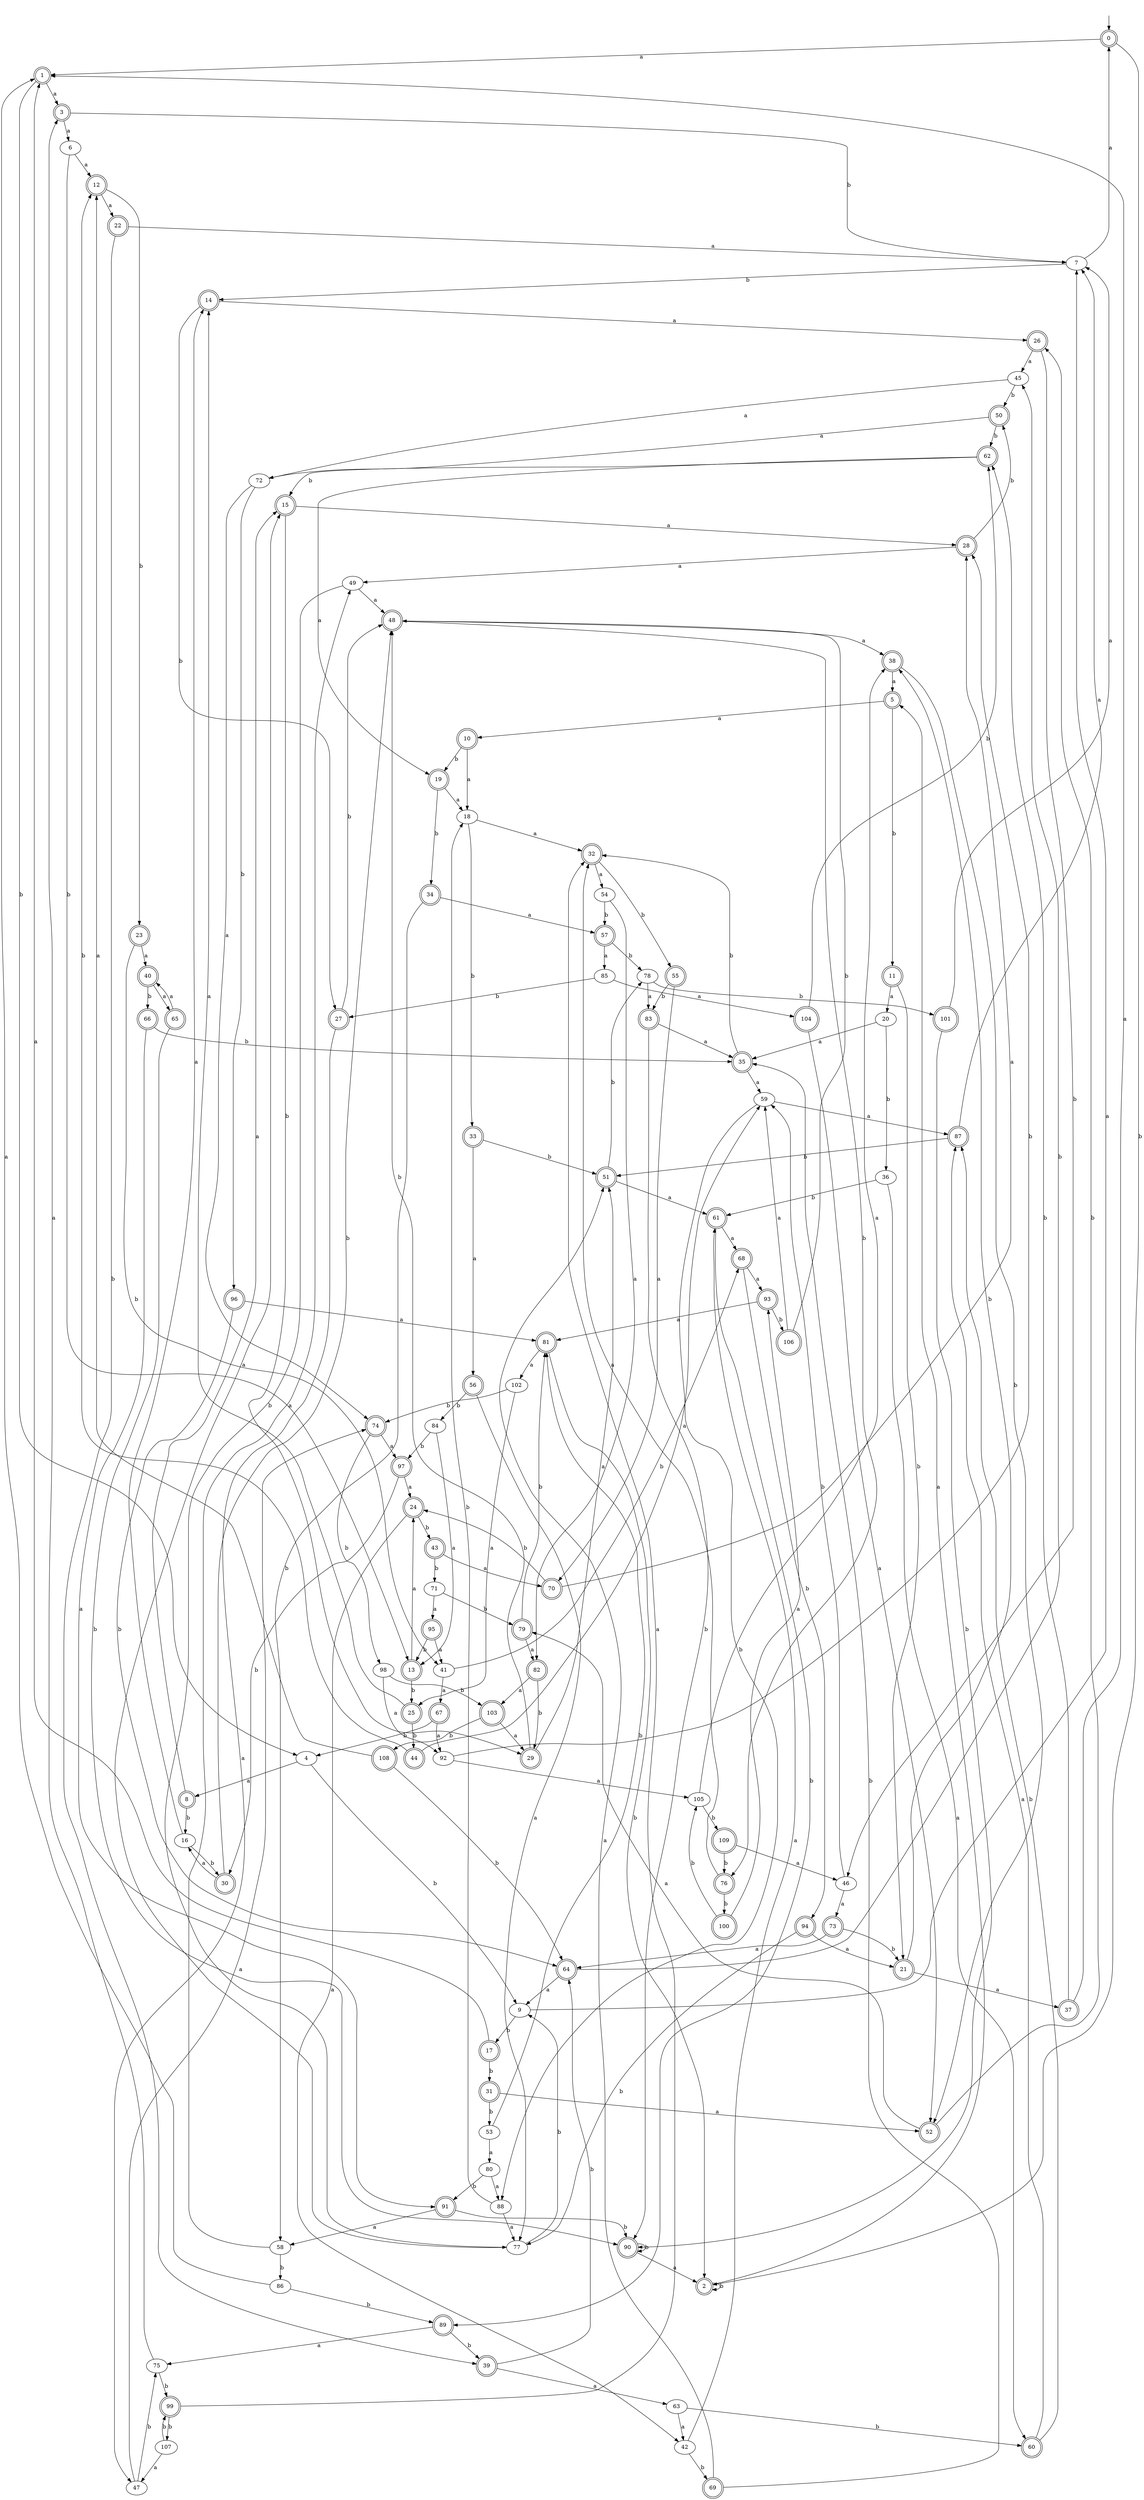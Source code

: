digraph RandomDFA {
  __start0 [label="", shape=none];
  __start0 -> 0 [label=""];
  0 [shape=circle] [shape=doublecircle]
  0 -> 1 [label="a"]
  0 -> 2 [label="b"]
  1 [shape=doublecircle]
  1 -> 3 [label="a"]
  1 -> 4 [label="b"]
  2 [shape=doublecircle]
  2 -> 5 [label="a"]
  2 -> 2 [label="b"]
  3 [shape=doublecircle]
  3 -> 6 [label="a"]
  3 -> 7 [label="b"]
  4
  4 -> 8 [label="a"]
  4 -> 9 [label="b"]
  5 [shape=doublecircle]
  5 -> 10 [label="a"]
  5 -> 11 [label="b"]
  6
  6 -> 12 [label="a"]
  6 -> 13 [label="b"]
  7
  7 -> 0 [label="a"]
  7 -> 14 [label="b"]
  8 [shape=doublecircle]
  8 -> 15 [label="a"]
  8 -> 16 [label="b"]
  9
  9 -> 7 [label="a"]
  9 -> 17 [label="b"]
  10 [shape=doublecircle]
  10 -> 18 [label="a"]
  10 -> 19 [label="b"]
  11 [shape=doublecircle]
  11 -> 20 [label="a"]
  11 -> 21 [label="b"]
  12 [shape=doublecircle]
  12 -> 22 [label="a"]
  12 -> 23 [label="b"]
  13 [shape=doublecircle]
  13 -> 24 [label="a"]
  13 -> 25 [label="b"]
  14 [shape=doublecircle]
  14 -> 26 [label="a"]
  14 -> 27 [label="b"]
  15 [shape=doublecircle]
  15 -> 28 [label="a"]
  15 -> 29 [label="b"]
  16
  16 -> 14 [label="a"]
  16 -> 30 [label="b"]
  17 [shape=doublecircle]
  17 -> 1 [label="a"]
  17 -> 31 [label="b"]
  18
  18 -> 32 [label="a"]
  18 -> 33 [label="b"]
  19 [shape=doublecircle]
  19 -> 18 [label="a"]
  19 -> 34 [label="b"]
  20
  20 -> 35 [label="a"]
  20 -> 36 [label="b"]
  21 [shape=doublecircle]
  21 -> 37 [label="a"]
  21 -> 38 [label="b"]
  22 [shape=doublecircle]
  22 -> 7 [label="a"]
  22 -> 39 [label="b"]
  23 [shape=doublecircle]
  23 -> 40 [label="a"]
  23 -> 41 [label="b"]
  24 [shape=doublecircle]
  24 -> 42 [label="a"]
  24 -> 43 [label="b"]
  25 [shape=doublecircle]
  25 -> 14 [label="a"]
  25 -> 44 [label="b"]
  26 [shape=doublecircle]
  26 -> 45 [label="a"]
  26 -> 46 [label="b"]
  27 [shape=doublecircle]
  27 -> 47 [label="a"]
  27 -> 48 [label="b"]
  28 [shape=doublecircle]
  28 -> 49 [label="a"]
  28 -> 50 [label="b"]
  29 [shape=doublecircle]
  29 -> 51 [label="a"]
  29 -> 48 [label="b"]
  30 [shape=doublecircle]
  30 -> 16 [label="a"]
  30 -> 48 [label="b"]
  31 [shape=doublecircle]
  31 -> 52 [label="a"]
  31 -> 53 [label="b"]
  32 [shape=doublecircle]
  32 -> 54 [label="a"]
  32 -> 55 [label="b"]
  33 [shape=doublecircle]
  33 -> 56 [label="a"]
  33 -> 51 [label="b"]
  34 [shape=doublecircle]
  34 -> 57 [label="a"]
  34 -> 58 [label="b"]
  35 [shape=doublecircle]
  35 -> 59 [label="a"]
  35 -> 32 [label="b"]
  36
  36 -> 60 [label="a"]
  36 -> 61 [label="b"]
  37 [shape=doublecircle]
  37 -> 1 [label="a"]
  37 -> 62 [label="b"]
  38 [shape=doublecircle]
  38 -> 5 [label="a"]
  38 -> 52 [label="b"]
  39 [shape=doublecircle]
  39 -> 63 [label="a"]
  39 -> 64 [label="b"]
  40 [shape=doublecircle]
  40 -> 65 [label="a"]
  40 -> 66 [label="b"]
  41
  41 -> 67 [label="a"]
  41 -> 68 [label="b"]
  42
  42 -> 61 [label="a"]
  42 -> 69 [label="b"]
  43 [shape=doublecircle]
  43 -> 70 [label="a"]
  43 -> 71 [label="b"]
  44 [shape=doublecircle]
  44 -> 59 [label="a"]
  44 -> 12 [label="b"]
  45
  45 -> 72 [label="a"]
  45 -> 50 [label="b"]
  46
  46 -> 73 [label="a"]
  46 -> 59 [label="b"]
  47
  47 -> 74 [label="a"]
  47 -> 75 [label="b"]
  48 [shape=doublecircle]
  48 -> 38 [label="a"]
  48 -> 76 [label="b"]
  49
  49 -> 48 [label="a"]
  49 -> 77 [label="b"]
  50 [shape=doublecircle]
  50 -> 72 [label="a"]
  50 -> 62 [label="b"]
  51 [shape=doublecircle]
  51 -> 61 [label="a"]
  51 -> 78 [label="b"]
  52 [shape=doublecircle]
  52 -> 79 [label="a"]
  52 -> 26 [label="b"]
  53
  53 -> 80 [label="a"]
  53 -> 81 [label="b"]
  54
  54 -> 82 [label="a"]
  54 -> 57 [label="b"]
  55 [shape=doublecircle]
  55 -> 70 [label="a"]
  55 -> 83 [label="b"]
  56 [shape=doublecircle]
  56 -> 77 [label="a"]
  56 -> 84 [label="b"]
  57 [shape=doublecircle]
  57 -> 85 [label="a"]
  57 -> 78 [label="b"]
  58
  58 -> 49 [label="a"]
  58 -> 86 [label="b"]
  59
  59 -> 87 [label="a"]
  59 -> 88 [label="b"]
  60 [shape=doublecircle]
  60 -> 87 [label="a"]
  60 -> 87 [label="b"]
  61 [shape=doublecircle]
  61 -> 68 [label="a"]
  61 -> 89 [label="b"]
  62 [shape=doublecircle]
  62 -> 19 [label="a"]
  62 -> 15 [label="b"]
  63
  63 -> 42 [label="a"]
  63 -> 60 [label="b"]
  64 [shape=doublecircle]
  64 -> 9 [label="a"]
  64 -> 45 [label="b"]
  65 [shape=doublecircle]
  65 -> 40 [label="a"]
  65 -> 90 [label="b"]
  66 [shape=doublecircle]
  66 -> 91 [label="a"]
  66 -> 35 [label="b"]
  67 [shape=doublecircle]
  67 -> 92 [label="a"]
  67 -> 4 [label="b"]
  68 [shape=doublecircle]
  68 -> 93 [label="a"]
  68 -> 94 [label="b"]
  69 [shape=doublecircle]
  69 -> 51 [label="a"]
  69 -> 35 [label="b"]
  70 [shape=doublecircle]
  70 -> 28 [label="a"]
  70 -> 24 [label="b"]
  71
  71 -> 95 [label="a"]
  71 -> 79 [label="b"]
  72
  72 -> 74 [label="a"]
  72 -> 96 [label="b"]
  73 [shape=doublecircle]
  73 -> 64 [label="a"]
  73 -> 21 [label="b"]
  74 [shape=doublecircle]
  74 -> 97 [label="a"]
  74 -> 98 [label="b"]
  75
  75 -> 3 [label="a"]
  75 -> 99 [label="b"]
  76 [shape=doublecircle]
  76 -> 32 [label="a"]
  76 -> 100 [label="b"]
  77
  77 -> 15 [label="a"]
  77 -> 9 [label="b"]
  78
  78 -> 83 [label="a"]
  78 -> 101 [label="b"]
  79 [shape=doublecircle]
  79 -> 82 [label="a"]
  79 -> 81 [label="b"]
  80
  80 -> 88 [label="a"]
  80 -> 91 [label="b"]
  81 [shape=doublecircle]
  81 -> 102 [label="a"]
  81 -> 2 [label="b"]
  82 [shape=doublecircle]
  82 -> 103 [label="a"]
  82 -> 29 [label="b"]
  83 [shape=doublecircle]
  83 -> 35 [label="a"]
  83 -> 90 [label="b"]
  84
  84 -> 13 [label="a"]
  84 -> 97 [label="b"]
  85
  85 -> 104 [label="a"]
  85 -> 27 [label="b"]
  86
  86 -> 1 [label="a"]
  86 -> 89 [label="b"]
  87 [shape=doublecircle]
  87 -> 7 [label="a"]
  87 -> 51 [label="b"]
  88
  88 -> 77 [label="a"]
  88 -> 18 [label="b"]
  89 [shape=doublecircle]
  89 -> 75 [label="a"]
  89 -> 39 [label="b"]
  90 [shape=doublecircle]
  90 -> 2 [label="a"]
  90 -> 90 [label="b"]
  91 [shape=doublecircle]
  91 -> 58 [label="a"]
  91 -> 90 [label="b"]
  92
  92 -> 105 [label="a"]
  92 -> 28 [label="b"]
  93 [shape=doublecircle]
  93 -> 81 [label="a"]
  93 -> 106 [label="b"]
  94 [shape=doublecircle]
  94 -> 21 [label="a"]
  94 -> 77 [label="b"]
  95 [shape=doublecircle]
  95 -> 41 [label="a"]
  95 -> 13 [label="b"]
  96 [shape=doublecircle]
  96 -> 81 [label="a"]
  96 -> 64 [label="b"]
  97 [shape=doublecircle]
  97 -> 24 [label="a"]
  97 -> 30 [label="b"]
  98
  98 -> 92 [label="a"]
  98 -> 103 [label="b"]
  99 [shape=doublecircle]
  99 -> 32 [label="a"]
  99 -> 107 [label="b"]
  100 [shape=doublecircle]
  100 -> 93 [label="a"]
  100 -> 105 [label="b"]
  101 [shape=doublecircle]
  101 -> 7 [label="a"]
  101 -> 90 [label="b"]
  102
  102 -> 25 [label="a"]
  102 -> 74 [label="b"]
  103 [shape=doublecircle]
  103 -> 29 [label="a"]
  103 -> 108 [label="b"]
  104 [shape=doublecircle]
  104 -> 52 [label="a"]
  104 -> 62 [label="b"]
  105
  105 -> 38 [label="a"]
  105 -> 109 [label="b"]
  106 [shape=doublecircle]
  106 -> 59 [label="a"]
  106 -> 48 [label="b"]
  107
  107 -> 47 [label="a"]
  107 -> 99 [label="b"]
  108 [shape=doublecircle]
  108 -> 12 [label="a"]
  108 -> 64 [label="b"]
  109 [shape=doublecircle]
  109 -> 46 [label="a"]
  109 -> 76 [label="b"]
}
